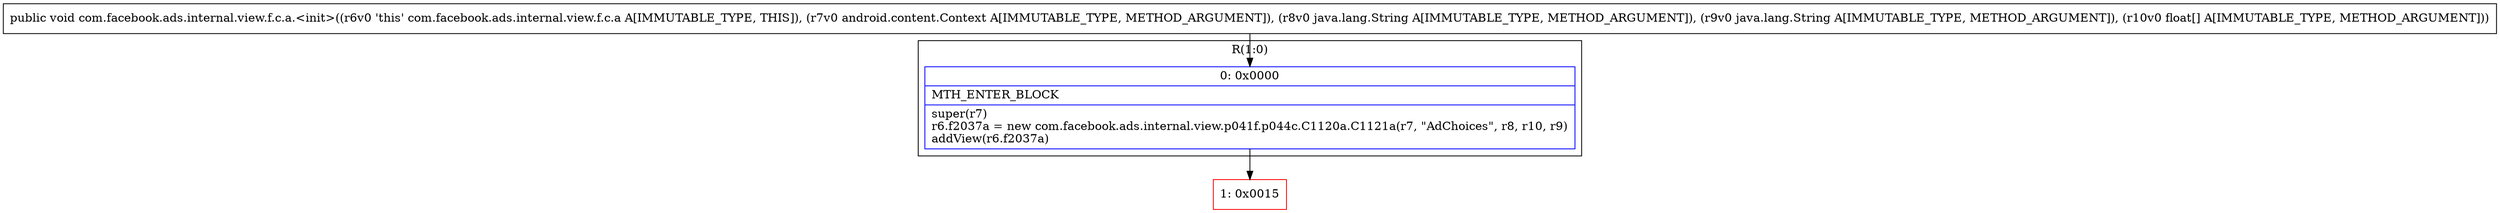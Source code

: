 digraph "CFG forcom.facebook.ads.internal.view.f.c.a.\<init\>(Landroid\/content\/Context;Ljava\/lang\/String;Ljava\/lang\/String;[F)V" {
subgraph cluster_Region_1629588369 {
label = "R(1:0)";
node [shape=record,color=blue];
Node_0 [shape=record,label="{0\:\ 0x0000|MTH_ENTER_BLOCK\l|super(r7)\lr6.f2037a = new com.facebook.ads.internal.view.p041f.p044c.C1120a.C1121a(r7, \"AdChoices\", r8, r10, r9)\laddView(r6.f2037a)\l}"];
}
Node_1 [shape=record,color=red,label="{1\:\ 0x0015}"];
MethodNode[shape=record,label="{public void com.facebook.ads.internal.view.f.c.a.\<init\>((r6v0 'this' com.facebook.ads.internal.view.f.c.a A[IMMUTABLE_TYPE, THIS]), (r7v0 android.content.Context A[IMMUTABLE_TYPE, METHOD_ARGUMENT]), (r8v0 java.lang.String A[IMMUTABLE_TYPE, METHOD_ARGUMENT]), (r9v0 java.lang.String A[IMMUTABLE_TYPE, METHOD_ARGUMENT]), (r10v0 float[] A[IMMUTABLE_TYPE, METHOD_ARGUMENT])) }"];
MethodNode -> Node_0;
Node_0 -> Node_1;
}

